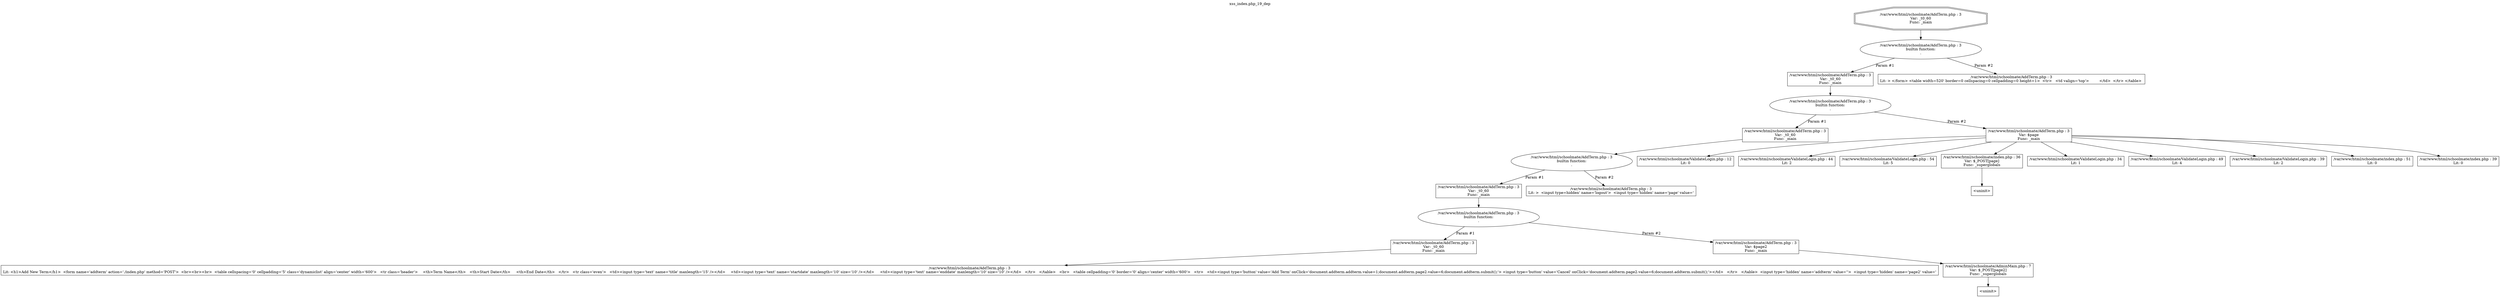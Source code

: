digraph cfg {
  label="xss_index.php_19_dep";
  labelloc=t;
  n1 [shape=doubleoctagon, label="/var/www/html/schoolmate/AddTerm.php : 3\nVar: _t0_60\nFunc: _main\n"];
  n2 [shape=ellipse, label="/var/www/html/schoolmate/AddTerm.php : 3\nbuiltin function:\n.\n"];
  n3 [shape=box, label="/var/www/html/schoolmate/AddTerm.php : 3\nVar: _t0_60\nFunc: _main\n"];
  n4 [shape=ellipse, label="/var/www/html/schoolmate/AddTerm.php : 3\nbuiltin function:\n.\n"];
  n5 [shape=box, label="/var/www/html/schoolmate/AddTerm.php : 3\nVar: _t0_60\nFunc: _main\n"];
  n6 [shape=ellipse, label="/var/www/html/schoolmate/AddTerm.php : 3\nbuiltin function:\n.\n"];
  n7 [shape=box, label="/var/www/html/schoolmate/AddTerm.php : 3\nVar: _t0_60\nFunc: _main\n"];
  n8 [shape=ellipse, label="/var/www/html/schoolmate/AddTerm.php : 3\nbuiltin function:\n.\n"];
  n9 [shape=box, label="/var/www/html/schoolmate/AddTerm.php : 3\nVar: _t0_60\nFunc: _main\n"];
  n10 [shape=box, label="/var/www/html/schoolmate/AddTerm.php : 3\nLit: <h1>Add New Term</h1>  <form name='addterm' action='./index.php' method='POST'>  <br><br><br>  <table cellspacing='0' cellpadding='5' class='dynamiclist' align='center' width='600'>   <tr class='header'>	<th>Term Name</th>	<th>Start Date</th>	<th>End Date</th>   </tr>   <tr class='even'>	<td><input type='text' name='title' maxlength='15' /></td>	<td><input type='text' name='startdate' maxlength='10' size='10' /></td>	<td><input type='text' name='enddate' maxlength='10' size='10' /></td>   </tr>   </table>   <br>   <table cellpadding='0' border='0' align='center' width='600'>   <tr>   <td><input type='button' value='Add Term' onClick='document.addterm.addterm.value=1;document.addterm.page2.value=6;document.addterm.submit();'> <input type='button' value='Cancel' onClick='document.addterm.page2.value=6;document.addterm.submit();'></td>   </tr>   </table>  <input type='hidden' name='addterm' value=''>  <input type='hidden' name='page2' value='\n"];
  n11 [shape=box, label="/var/www/html/schoolmate/AddTerm.php : 3\nVar: $page2\nFunc: _main\n"];
  n12 [shape=box, label="/var/www/html/schoolmate/AdminMain.php : 7\nVar: $_POST[page2]\nFunc: _superglobals\n"];
  n13 [shape=box, label="<uninit>"];
  n14 [shape=box, label="/var/www/html/schoolmate/AddTerm.php : 3\nLit: >  <input type=hidden' name='logout'>  <input type='hidden' name='page' value='\n"];
  n15 [shape=box, label="/var/www/html/schoolmate/AddTerm.php : 3\nVar: $page\nFunc: _main\n"];
  n16 [shape=box, label="/var/www/html/schoolmate/ValidateLogin.php : 12\nLit: 0\n"];
  n17 [shape=box, label="/var/www/html/schoolmate/ValidateLogin.php : 44\nLit: 2\n"];
  n18 [shape=box, label="/var/www/html/schoolmate/ValidateLogin.php : 54\nLit: 5\n"];
  n19 [shape=box, label="/var/www/html/schoolmate/index.php : 36\nVar: $_POST[page]\nFunc: _superglobals\n"];
  n20 [shape=box, label="<uninit>"];
  n21 [shape=box, label="/var/www/html/schoolmate/ValidateLogin.php : 34\nLit: 1\n"];
  n22 [shape=box, label="/var/www/html/schoolmate/ValidateLogin.php : 49\nLit: 4\n"];
  n23 [shape=box, label="/var/www/html/schoolmate/ValidateLogin.php : 39\nLit: 2\n"];
  n24 [shape=box, label="/var/www/html/schoolmate/index.php : 51\nLit: 0\n"];
  n25 [shape=box, label="/var/www/html/schoolmate/index.php : 39\nLit: 0\n"];
  n26 [shape=box, label="/var/www/html/schoolmate/AddTerm.php : 3\nLit: > </form> <table width=520' border=0 cellspacing=0 cellpadding=0 height=1>  <tr>   <td valign='top'>	&nbsp;   </td>  </tr> </table> \n"];
  n1 -> n2;
  n3 -> n4;
  n5 -> n6;
  n7 -> n8;
  n9 -> n10;
  n8 -> n9[label="Param #1"];
  n8 -> n11[label="Param #2"];
  n12 -> n13;
  n11 -> n12;
  n6 -> n7[label="Param #1"];
  n6 -> n14[label="Param #2"];
  n4 -> n5[label="Param #1"];
  n4 -> n15[label="Param #2"];
  n15 -> n16;
  n15 -> n17;
  n15 -> n18;
  n15 -> n19;
  n15 -> n21;
  n15 -> n22;
  n15 -> n23;
  n15 -> n24;
  n15 -> n25;
  n19 -> n20;
  n2 -> n3[label="Param #1"];
  n2 -> n26[label="Param #2"];
}
